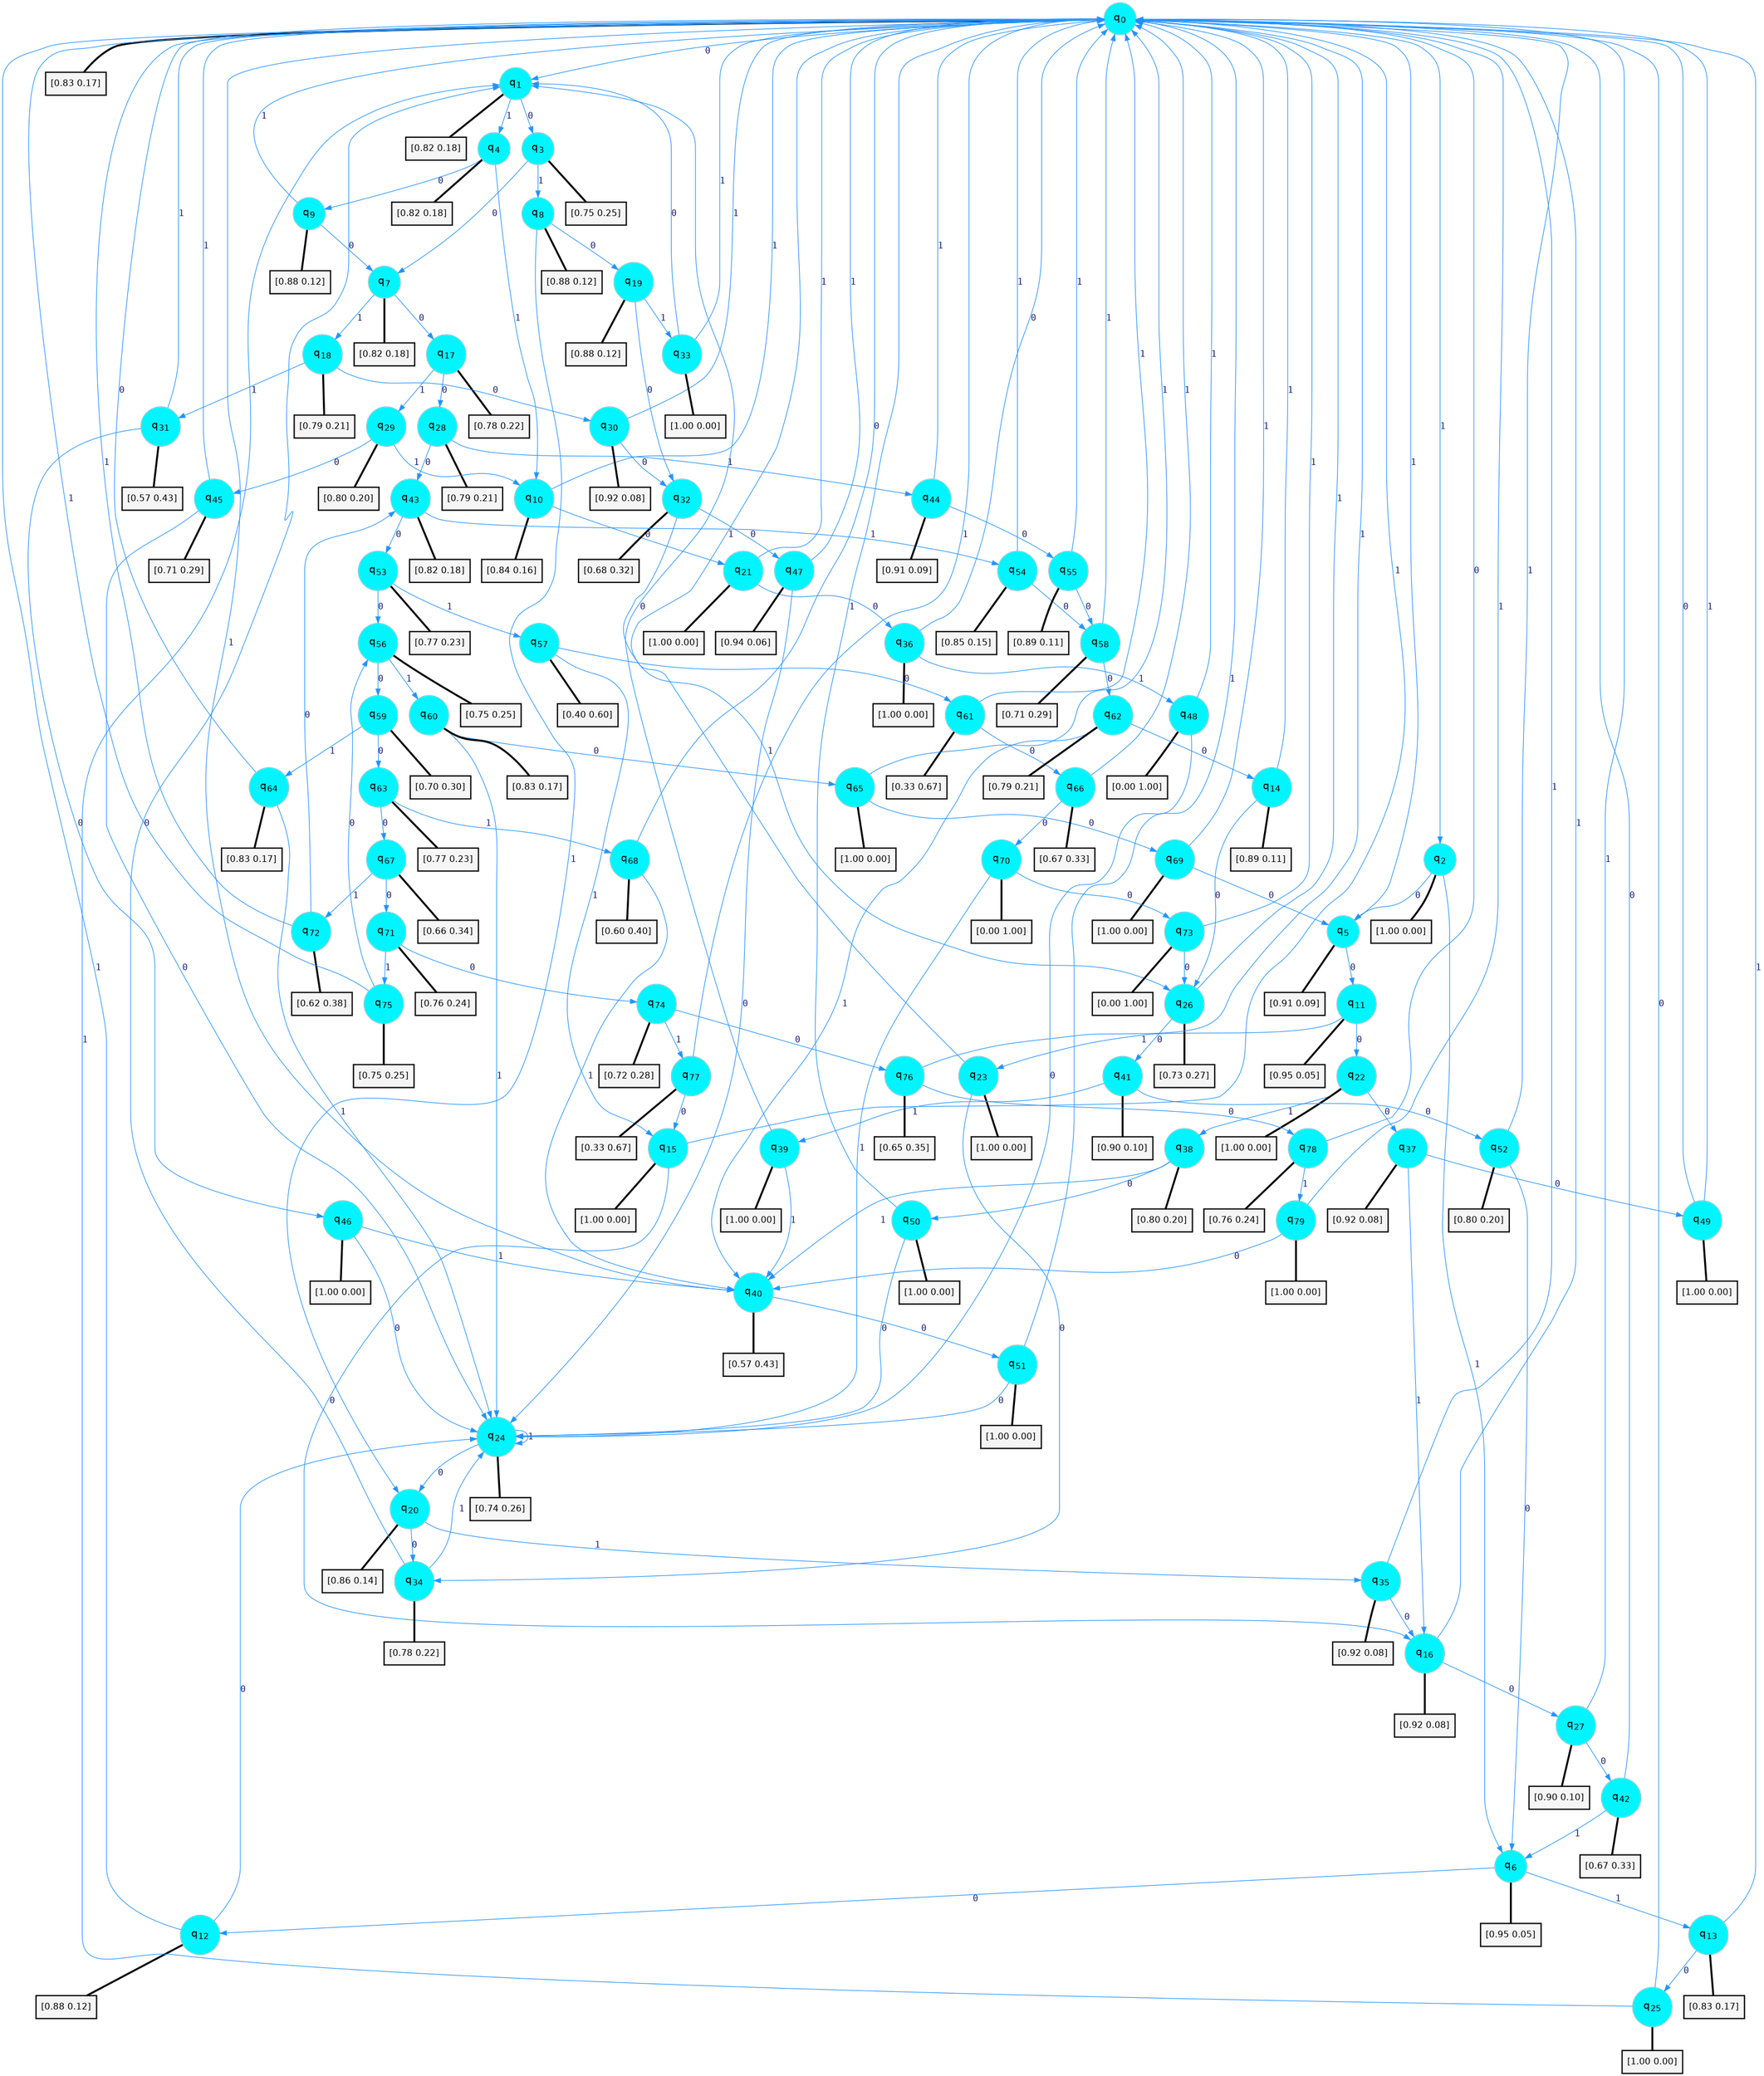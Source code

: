 digraph G {
graph [
bgcolor=transparent, dpi=300, rankdir=TD, size="40,25"];
node [
color=gray, fillcolor=turquoise1, fontcolor=black, fontname=Helvetica, fontsize=16, fontweight=bold, shape=circle, style=filled];
edge [
arrowsize=1, color=dodgerblue1, fontcolor=midnightblue, fontname=courier, fontweight=bold, penwidth=1, style=solid, weight=20];
0[label=<q<SUB>0</SUB>>];
1[label=<q<SUB>1</SUB>>];
2[label=<q<SUB>2</SUB>>];
3[label=<q<SUB>3</SUB>>];
4[label=<q<SUB>4</SUB>>];
5[label=<q<SUB>5</SUB>>];
6[label=<q<SUB>6</SUB>>];
7[label=<q<SUB>7</SUB>>];
8[label=<q<SUB>8</SUB>>];
9[label=<q<SUB>9</SUB>>];
10[label=<q<SUB>10</SUB>>];
11[label=<q<SUB>11</SUB>>];
12[label=<q<SUB>12</SUB>>];
13[label=<q<SUB>13</SUB>>];
14[label=<q<SUB>14</SUB>>];
15[label=<q<SUB>15</SUB>>];
16[label=<q<SUB>16</SUB>>];
17[label=<q<SUB>17</SUB>>];
18[label=<q<SUB>18</SUB>>];
19[label=<q<SUB>19</SUB>>];
20[label=<q<SUB>20</SUB>>];
21[label=<q<SUB>21</SUB>>];
22[label=<q<SUB>22</SUB>>];
23[label=<q<SUB>23</SUB>>];
24[label=<q<SUB>24</SUB>>];
25[label=<q<SUB>25</SUB>>];
26[label=<q<SUB>26</SUB>>];
27[label=<q<SUB>27</SUB>>];
28[label=<q<SUB>28</SUB>>];
29[label=<q<SUB>29</SUB>>];
30[label=<q<SUB>30</SUB>>];
31[label=<q<SUB>31</SUB>>];
32[label=<q<SUB>32</SUB>>];
33[label=<q<SUB>33</SUB>>];
34[label=<q<SUB>34</SUB>>];
35[label=<q<SUB>35</SUB>>];
36[label=<q<SUB>36</SUB>>];
37[label=<q<SUB>37</SUB>>];
38[label=<q<SUB>38</SUB>>];
39[label=<q<SUB>39</SUB>>];
40[label=<q<SUB>40</SUB>>];
41[label=<q<SUB>41</SUB>>];
42[label=<q<SUB>42</SUB>>];
43[label=<q<SUB>43</SUB>>];
44[label=<q<SUB>44</SUB>>];
45[label=<q<SUB>45</SUB>>];
46[label=<q<SUB>46</SUB>>];
47[label=<q<SUB>47</SUB>>];
48[label=<q<SUB>48</SUB>>];
49[label=<q<SUB>49</SUB>>];
50[label=<q<SUB>50</SUB>>];
51[label=<q<SUB>51</SUB>>];
52[label=<q<SUB>52</SUB>>];
53[label=<q<SUB>53</SUB>>];
54[label=<q<SUB>54</SUB>>];
55[label=<q<SUB>55</SUB>>];
56[label=<q<SUB>56</SUB>>];
57[label=<q<SUB>57</SUB>>];
58[label=<q<SUB>58</SUB>>];
59[label=<q<SUB>59</SUB>>];
60[label=<q<SUB>60</SUB>>];
61[label=<q<SUB>61</SUB>>];
62[label=<q<SUB>62</SUB>>];
63[label=<q<SUB>63</SUB>>];
64[label=<q<SUB>64</SUB>>];
65[label=<q<SUB>65</SUB>>];
66[label=<q<SUB>66</SUB>>];
67[label=<q<SUB>67</SUB>>];
68[label=<q<SUB>68</SUB>>];
69[label=<q<SUB>69</SUB>>];
70[label=<q<SUB>70</SUB>>];
71[label=<q<SUB>71</SUB>>];
72[label=<q<SUB>72</SUB>>];
73[label=<q<SUB>73</SUB>>];
74[label=<q<SUB>74</SUB>>];
75[label=<q<SUB>75</SUB>>];
76[label=<q<SUB>76</SUB>>];
77[label=<q<SUB>77</SUB>>];
78[label=<q<SUB>78</SUB>>];
79[label=<q<SUB>79</SUB>>];
80[label="[0.83 0.17]", shape=box,fontcolor=black, fontname=Helvetica, fontsize=14, penwidth=2, fillcolor=whitesmoke,color=black];
81[label="[0.82 0.18]", shape=box,fontcolor=black, fontname=Helvetica, fontsize=14, penwidth=2, fillcolor=whitesmoke,color=black];
82[label="[1.00 0.00]", shape=box,fontcolor=black, fontname=Helvetica, fontsize=14, penwidth=2, fillcolor=whitesmoke,color=black];
83[label="[0.75 0.25]", shape=box,fontcolor=black, fontname=Helvetica, fontsize=14, penwidth=2, fillcolor=whitesmoke,color=black];
84[label="[0.82 0.18]", shape=box,fontcolor=black, fontname=Helvetica, fontsize=14, penwidth=2, fillcolor=whitesmoke,color=black];
85[label="[0.91 0.09]", shape=box,fontcolor=black, fontname=Helvetica, fontsize=14, penwidth=2, fillcolor=whitesmoke,color=black];
86[label="[0.95 0.05]", shape=box,fontcolor=black, fontname=Helvetica, fontsize=14, penwidth=2, fillcolor=whitesmoke,color=black];
87[label="[0.82 0.18]", shape=box,fontcolor=black, fontname=Helvetica, fontsize=14, penwidth=2, fillcolor=whitesmoke,color=black];
88[label="[0.88 0.12]", shape=box,fontcolor=black, fontname=Helvetica, fontsize=14, penwidth=2, fillcolor=whitesmoke,color=black];
89[label="[0.88 0.12]", shape=box,fontcolor=black, fontname=Helvetica, fontsize=14, penwidth=2, fillcolor=whitesmoke,color=black];
90[label="[0.84 0.16]", shape=box,fontcolor=black, fontname=Helvetica, fontsize=14, penwidth=2, fillcolor=whitesmoke,color=black];
91[label="[0.95 0.05]", shape=box,fontcolor=black, fontname=Helvetica, fontsize=14, penwidth=2, fillcolor=whitesmoke,color=black];
92[label="[0.88 0.12]", shape=box,fontcolor=black, fontname=Helvetica, fontsize=14, penwidth=2, fillcolor=whitesmoke,color=black];
93[label="[0.83 0.17]", shape=box,fontcolor=black, fontname=Helvetica, fontsize=14, penwidth=2, fillcolor=whitesmoke,color=black];
94[label="[0.89 0.11]", shape=box,fontcolor=black, fontname=Helvetica, fontsize=14, penwidth=2, fillcolor=whitesmoke,color=black];
95[label="[1.00 0.00]", shape=box,fontcolor=black, fontname=Helvetica, fontsize=14, penwidth=2, fillcolor=whitesmoke,color=black];
96[label="[0.92 0.08]", shape=box,fontcolor=black, fontname=Helvetica, fontsize=14, penwidth=2, fillcolor=whitesmoke,color=black];
97[label="[0.78 0.22]", shape=box,fontcolor=black, fontname=Helvetica, fontsize=14, penwidth=2, fillcolor=whitesmoke,color=black];
98[label="[0.79 0.21]", shape=box,fontcolor=black, fontname=Helvetica, fontsize=14, penwidth=2, fillcolor=whitesmoke,color=black];
99[label="[0.88 0.12]", shape=box,fontcolor=black, fontname=Helvetica, fontsize=14, penwidth=2, fillcolor=whitesmoke,color=black];
100[label="[0.86 0.14]", shape=box,fontcolor=black, fontname=Helvetica, fontsize=14, penwidth=2, fillcolor=whitesmoke,color=black];
101[label="[1.00 0.00]", shape=box,fontcolor=black, fontname=Helvetica, fontsize=14, penwidth=2, fillcolor=whitesmoke,color=black];
102[label="[1.00 0.00]", shape=box,fontcolor=black, fontname=Helvetica, fontsize=14, penwidth=2, fillcolor=whitesmoke,color=black];
103[label="[1.00 0.00]", shape=box,fontcolor=black, fontname=Helvetica, fontsize=14, penwidth=2, fillcolor=whitesmoke,color=black];
104[label="[0.74 0.26]", shape=box,fontcolor=black, fontname=Helvetica, fontsize=14, penwidth=2, fillcolor=whitesmoke,color=black];
105[label="[1.00 0.00]", shape=box,fontcolor=black, fontname=Helvetica, fontsize=14, penwidth=2, fillcolor=whitesmoke,color=black];
106[label="[0.73 0.27]", shape=box,fontcolor=black, fontname=Helvetica, fontsize=14, penwidth=2, fillcolor=whitesmoke,color=black];
107[label="[0.90 0.10]", shape=box,fontcolor=black, fontname=Helvetica, fontsize=14, penwidth=2, fillcolor=whitesmoke,color=black];
108[label="[0.79 0.21]", shape=box,fontcolor=black, fontname=Helvetica, fontsize=14, penwidth=2, fillcolor=whitesmoke,color=black];
109[label="[0.80 0.20]", shape=box,fontcolor=black, fontname=Helvetica, fontsize=14, penwidth=2, fillcolor=whitesmoke,color=black];
110[label="[0.92 0.08]", shape=box,fontcolor=black, fontname=Helvetica, fontsize=14, penwidth=2, fillcolor=whitesmoke,color=black];
111[label="[0.57 0.43]", shape=box,fontcolor=black, fontname=Helvetica, fontsize=14, penwidth=2, fillcolor=whitesmoke,color=black];
112[label="[0.68 0.32]", shape=box,fontcolor=black, fontname=Helvetica, fontsize=14, penwidth=2, fillcolor=whitesmoke,color=black];
113[label="[1.00 0.00]", shape=box,fontcolor=black, fontname=Helvetica, fontsize=14, penwidth=2, fillcolor=whitesmoke,color=black];
114[label="[0.78 0.22]", shape=box,fontcolor=black, fontname=Helvetica, fontsize=14, penwidth=2, fillcolor=whitesmoke,color=black];
115[label="[0.92 0.08]", shape=box,fontcolor=black, fontname=Helvetica, fontsize=14, penwidth=2, fillcolor=whitesmoke,color=black];
116[label="[1.00 0.00]", shape=box,fontcolor=black, fontname=Helvetica, fontsize=14, penwidth=2, fillcolor=whitesmoke,color=black];
117[label="[0.92 0.08]", shape=box,fontcolor=black, fontname=Helvetica, fontsize=14, penwidth=2, fillcolor=whitesmoke,color=black];
118[label="[0.80 0.20]", shape=box,fontcolor=black, fontname=Helvetica, fontsize=14, penwidth=2, fillcolor=whitesmoke,color=black];
119[label="[1.00 0.00]", shape=box,fontcolor=black, fontname=Helvetica, fontsize=14, penwidth=2, fillcolor=whitesmoke,color=black];
120[label="[0.57 0.43]", shape=box,fontcolor=black, fontname=Helvetica, fontsize=14, penwidth=2, fillcolor=whitesmoke,color=black];
121[label="[0.90 0.10]", shape=box,fontcolor=black, fontname=Helvetica, fontsize=14, penwidth=2, fillcolor=whitesmoke,color=black];
122[label="[0.67 0.33]", shape=box,fontcolor=black, fontname=Helvetica, fontsize=14, penwidth=2, fillcolor=whitesmoke,color=black];
123[label="[0.82 0.18]", shape=box,fontcolor=black, fontname=Helvetica, fontsize=14, penwidth=2, fillcolor=whitesmoke,color=black];
124[label="[0.91 0.09]", shape=box,fontcolor=black, fontname=Helvetica, fontsize=14, penwidth=2, fillcolor=whitesmoke,color=black];
125[label="[0.71 0.29]", shape=box,fontcolor=black, fontname=Helvetica, fontsize=14, penwidth=2, fillcolor=whitesmoke,color=black];
126[label="[1.00 0.00]", shape=box,fontcolor=black, fontname=Helvetica, fontsize=14, penwidth=2, fillcolor=whitesmoke,color=black];
127[label="[0.94 0.06]", shape=box,fontcolor=black, fontname=Helvetica, fontsize=14, penwidth=2, fillcolor=whitesmoke,color=black];
128[label="[0.00 1.00]", shape=box,fontcolor=black, fontname=Helvetica, fontsize=14, penwidth=2, fillcolor=whitesmoke,color=black];
129[label="[1.00 0.00]", shape=box,fontcolor=black, fontname=Helvetica, fontsize=14, penwidth=2, fillcolor=whitesmoke,color=black];
130[label="[1.00 0.00]", shape=box,fontcolor=black, fontname=Helvetica, fontsize=14, penwidth=2, fillcolor=whitesmoke,color=black];
131[label="[1.00 0.00]", shape=box,fontcolor=black, fontname=Helvetica, fontsize=14, penwidth=2, fillcolor=whitesmoke,color=black];
132[label="[0.80 0.20]", shape=box,fontcolor=black, fontname=Helvetica, fontsize=14, penwidth=2, fillcolor=whitesmoke,color=black];
133[label="[0.77 0.23]", shape=box,fontcolor=black, fontname=Helvetica, fontsize=14, penwidth=2, fillcolor=whitesmoke,color=black];
134[label="[0.85 0.15]", shape=box,fontcolor=black, fontname=Helvetica, fontsize=14, penwidth=2, fillcolor=whitesmoke,color=black];
135[label="[0.89 0.11]", shape=box,fontcolor=black, fontname=Helvetica, fontsize=14, penwidth=2, fillcolor=whitesmoke,color=black];
136[label="[0.75 0.25]", shape=box,fontcolor=black, fontname=Helvetica, fontsize=14, penwidth=2, fillcolor=whitesmoke,color=black];
137[label="[0.40 0.60]", shape=box,fontcolor=black, fontname=Helvetica, fontsize=14, penwidth=2, fillcolor=whitesmoke,color=black];
138[label="[0.71 0.29]", shape=box,fontcolor=black, fontname=Helvetica, fontsize=14, penwidth=2, fillcolor=whitesmoke,color=black];
139[label="[0.70 0.30]", shape=box,fontcolor=black, fontname=Helvetica, fontsize=14, penwidth=2, fillcolor=whitesmoke,color=black];
140[label="[0.83 0.17]", shape=box,fontcolor=black, fontname=Helvetica, fontsize=14, penwidth=2, fillcolor=whitesmoke,color=black];
141[label="[0.33 0.67]", shape=box,fontcolor=black, fontname=Helvetica, fontsize=14, penwidth=2, fillcolor=whitesmoke,color=black];
142[label="[0.79 0.21]", shape=box,fontcolor=black, fontname=Helvetica, fontsize=14, penwidth=2, fillcolor=whitesmoke,color=black];
143[label="[0.77 0.23]", shape=box,fontcolor=black, fontname=Helvetica, fontsize=14, penwidth=2, fillcolor=whitesmoke,color=black];
144[label="[0.83 0.17]", shape=box,fontcolor=black, fontname=Helvetica, fontsize=14, penwidth=2, fillcolor=whitesmoke,color=black];
145[label="[1.00 0.00]", shape=box,fontcolor=black, fontname=Helvetica, fontsize=14, penwidth=2, fillcolor=whitesmoke,color=black];
146[label="[0.67 0.33]", shape=box,fontcolor=black, fontname=Helvetica, fontsize=14, penwidth=2, fillcolor=whitesmoke,color=black];
147[label="[0.66 0.34]", shape=box,fontcolor=black, fontname=Helvetica, fontsize=14, penwidth=2, fillcolor=whitesmoke,color=black];
148[label="[0.60 0.40]", shape=box,fontcolor=black, fontname=Helvetica, fontsize=14, penwidth=2, fillcolor=whitesmoke,color=black];
149[label="[1.00 0.00]", shape=box,fontcolor=black, fontname=Helvetica, fontsize=14, penwidth=2, fillcolor=whitesmoke,color=black];
150[label="[0.00 1.00]", shape=box,fontcolor=black, fontname=Helvetica, fontsize=14, penwidth=2, fillcolor=whitesmoke,color=black];
151[label="[0.76 0.24]", shape=box,fontcolor=black, fontname=Helvetica, fontsize=14, penwidth=2, fillcolor=whitesmoke,color=black];
152[label="[0.62 0.38]", shape=box,fontcolor=black, fontname=Helvetica, fontsize=14, penwidth=2, fillcolor=whitesmoke,color=black];
153[label="[0.00 1.00]", shape=box,fontcolor=black, fontname=Helvetica, fontsize=14, penwidth=2, fillcolor=whitesmoke,color=black];
154[label="[0.72 0.28]", shape=box,fontcolor=black, fontname=Helvetica, fontsize=14, penwidth=2, fillcolor=whitesmoke,color=black];
155[label="[0.75 0.25]", shape=box,fontcolor=black, fontname=Helvetica, fontsize=14, penwidth=2, fillcolor=whitesmoke,color=black];
156[label="[0.65 0.35]", shape=box,fontcolor=black, fontname=Helvetica, fontsize=14, penwidth=2, fillcolor=whitesmoke,color=black];
157[label="[0.33 0.67]", shape=box,fontcolor=black, fontname=Helvetica, fontsize=14, penwidth=2, fillcolor=whitesmoke,color=black];
158[label="[0.76 0.24]", shape=box,fontcolor=black, fontname=Helvetica, fontsize=14, penwidth=2, fillcolor=whitesmoke,color=black];
159[label="[1.00 0.00]", shape=box,fontcolor=black, fontname=Helvetica, fontsize=14, penwidth=2, fillcolor=whitesmoke,color=black];
0->1 [label=0];
0->2 [label=1];
0->80 [arrowhead=none, penwidth=3,color=black];
1->3 [label=0];
1->4 [label=1];
1->81 [arrowhead=none, penwidth=3,color=black];
2->5 [label=0];
2->6 [label=1];
2->82 [arrowhead=none, penwidth=3,color=black];
3->7 [label=0];
3->8 [label=1];
3->83 [arrowhead=none, penwidth=3,color=black];
4->9 [label=0];
4->10 [label=1];
4->84 [arrowhead=none, penwidth=3,color=black];
5->11 [label=0];
5->0 [label=1];
5->85 [arrowhead=none, penwidth=3,color=black];
6->12 [label=0];
6->13 [label=1];
6->86 [arrowhead=none, penwidth=3,color=black];
7->17 [label=0];
7->18 [label=1];
7->87 [arrowhead=none, penwidth=3,color=black];
8->19 [label=0];
8->20 [label=1];
8->88 [arrowhead=none, penwidth=3,color=black];
9->7 [label=0];
9->0 [label=1];
9->89 [arrowhead=none, penwidth=3,color=black];
10->21 [label=0];
10->0 [label=1];
10->90 [arrowhead=none, penwidth=3,color=black];
11->22 [label=0];
11->23 [label=1];
11->91 [arrowhead=none, penwidth=3,color=black];
12->24 [label=0];
12->0 [label=1];
12->92 [arrowhead=none, penwidth=3,color=black];
13->25 [label=0];
13->0 [label=1];
13->93 [arrowhead=none, penwidth=3,color=black];
14->26 [label=0];
14->0 [label=1];
14->94 [arrowhead=none, penwidth=3,color=black];
15->16 [label=0];
15->0 [label=1];
15->95 [arrowhead=none, penwidth=3,color=black];
16->27 [label=0];
16->0 [label=1];
16->96 [arrowhead=none, penwidth=3,color=black];
17->28 [label=0];
17->29 [label=1];
17->97 [arrowhead=none, penwidth=3,color=black];
18->30 [label=0];
18->31 [label=1];
18->98 [arrowhead=none, penwidth=3,color=black];
19->32 [label=0];
19->33 [label=1];
19->99 [arrowhead=none, penwidth=3,color=black];
20->34 [label=0];
20->35 [label=1];
20->100 [arrowhead=none, penwidth=3,color=black];
21->36 [label=0];
21->0 [label=1];
21->101 [arrowhead=none, penwidth=3,color=black];
22->37 [label=0];
22->38 [label=1];
22->102 [arrowhead=none, penwidth=3,color=black];
23->34 [label=0];
23->0 [label=1];
23->103 [arrowhead=none, penwidth=3,color=black];
24->20 [label=0];
24->24 [label=1];
24->104 [arrowhead=none, penwidth=3,color=black];
25->0 [label=0];
25->1 [label=1];
25->105 [arrowhead=none, penwidth=3,color=black];
26->41 [label=0];
26->0 [label=1];
26->106 [arrowhead=none, penwidth=3,color=black];
27->42 [label=0];
27->0 [label=1];
27->107 [arrowhead=none, penwidth=3,color=black];
28->43 [label=0];
28->44 [label=1];
28->108 [arrowhead=none, penwidth=3,color=black];
29->45 [label=0];
29->10 [label=1];
29->109 [arrowhead=none, penwidth=3,color=black];
30->32 [label=0];
30->0 [label=1];
30->110 [arrowhead=none, penwidth=3,color=black];
31->46 [label=0];
31->0 [label=1];
31->111 [arrowhead=none, penwidth=3,color=black];
32->47 [label=0];
32->26 [label=1];
32->112 [arrowhead=none, penwidth=3,color=black];
33->1 [label=0];
33->0 [label=1];
33->113 [arrowhead=none, penwidth=3,color=black];
34->1 [label=0];
34->24 [label=1];
34->114 [arrowhead=none, penwidth=3,color=black];
35->16 [label=0];
35->0 [label=1];
35->115 [arrowhead=none, penwidth=3,color=black];
36->0 [label=0];
36->48 [label=1];
36->116 [arrowhead=none, penwidth=3,color=black];
37->49 [label=0];
37->16 [label=1];
37->117 [arrowhead=none, penwidth=3,color=black];
38->50 [label=0];
38->40 [label=1];
38->118 [arrowhead=none, penwidth=3,color=black];
39->1 [label=0];
39->40 [label=1];
39->119 [arrowhead=none, penwidth=3,color=black];
40->51 [label=0];
40->0 [label=1];
40->120 [arrowhead=none, penwidth=3,color=black];
41->52 [label=0];
41->39 [label=1];
41->121 [arrowhead=none, penwidth=3,color=black];
42->0 [label=0];
42->6 [label=1];
42->122 [arrowhead=none, penwidth=3,color=black];
43->53 [label=0];
43->54 [label=1];
43->123 [arrowhead=none, penwidth=3,color=black];
44->55 [label=0];
44->0 [label=1];
44->124 [arrowhead=none, penwidth=3,color=black];
45->24 [label=0];
45->0 [label=1];
45->125 [arrowhead=none, penwidth=3,color=black];
46->24 [label=0];
46->40 [label=1];
46->126 [arrowhead=none, penwidth=3,color=black];
47->24 [label=0];
47->0 [label=1];
47->127 [arrowhead=none, penwidth=3,color=black];
48->24 [label=0];
48->0 [label=1];
48->128 [arrowhead=none, penwidth=3,color=black];
49->0 [label=0];
49->0 [label=1];
49->129 [arrowhead=none, penwidth=3,color=black];
50->24 [label=0];
50->0 [label=1];
50->130 [arrowhead=none, penwidth=3,color=black];
51->24 [label=0];
51->0 [label=1];
51->131 [arrowhead=none, penwidth=3,color=black];
52->6 [label=0];
52->0 [label=1];
52->132 [arrowhead=none, penwidth=3,color=black];
53->56 [label=0];
53->57 [label=1];
53->133 [arrowhead=none, penwidth=3,color=black];
54->58 [label=0];
54->0 [label=1];
54->134 [arrowhead=none, penwidth=3,color=black];
55->58 [label=0];
55->0 [label=1];
55->135 [arrowhead=none, penwidth=3,color=black];
56->59 [label=0];
56->60 [label=1];
56->136 [arrowhead=none, penwidth=3,color=black];
57->61 [label=0];
57->15 [label=1];
57->137 [arrowhead=none, penwidth=3,color=black];
58->62 [label=0];
58->0 [label=1];
58->138 [arrowhead=none, penwidth=3,color=black];
59->63 [label=0];
59->64 [label=1];
59->139 [arrowhead=none, penwidth=3,color=black];
60->65 [label=0];
60->24 [label=1];
60->140 [arrowhead=none, penwidth=3,color=black];
61->66 [label=0];
61->0 [label=1];
61->141 [arrowhead=none, penwidth=3,color=black];
62->14 [label=0];
62->40 [label=1];
62->142 [arrowhead=none, penwidth=3,color=black];
63->67 [label=0];
63->68 [label=1];
63->143 [arrowhead=none, penwidth=3,color=black];
64->0 [label=0];
64->24 [label=1];
64->144 [arrowhead=none, penwidth=3,color=black];
65->69 [label=0];
65->0 [label=1];
65->145 [arrowhead=none, penwidth=3,color=black];
66->70 [label=0];
66->0 [label=1];
66->146 [arrowhead=none, penwidth=3,color=black];
67->71 [label=0];
67->72 [label=1];
67->147 [arrowhead=none, penwidth=3,color=black];
68->0 [label=0];
68->40 [label=1];
68->148 [arrowhead=none, penwidth=3,color=black];
69->5 [label=0];
69->0 [label=1];
69->149 [arrowhead=none, penwidth=3,color=black];
70->73 [label=0];
70->24 [label=1];
70->150 [arrowhead=none, penwidth=3,color=black];
71->74 [label=0];
71->75 [label=1];
71->151 [arrowhead=none, penwidth=3,color=black];
72->43 [label=0];
72->0 [label=1];
72->152 [arrowhead=none, penwidth=3,color=black];
73->26 [label=0];
73->0 [label=1];
73->153 [arrowhead=none, penwidth=3,color=black];
74->76 [label=0];
74->77 [label=1];
74->154 [arrowhead=none, penwidth=3,color=black];
75->56 [label=0];
75->0 [label=1];
75->155 [arrowhead=none, penwidth=3,color=black];
76->78 [label=0];
76->0 [label=1];
76->156 [arrowhead=none, penwidth=3,color=black];
77->15 [label=0];
77->0 [label=1];
77->157 [arrowhead=none, penwidth=3,color=black];
78->0 [label=0];
78->79 [label=1];
78->158 [arrowhead=none, penwidth=3,color=black];
79->40 [label=0];
79->0 [label=1];
79->159 [arrowhead=none, penwidth=3,color=black];
}
